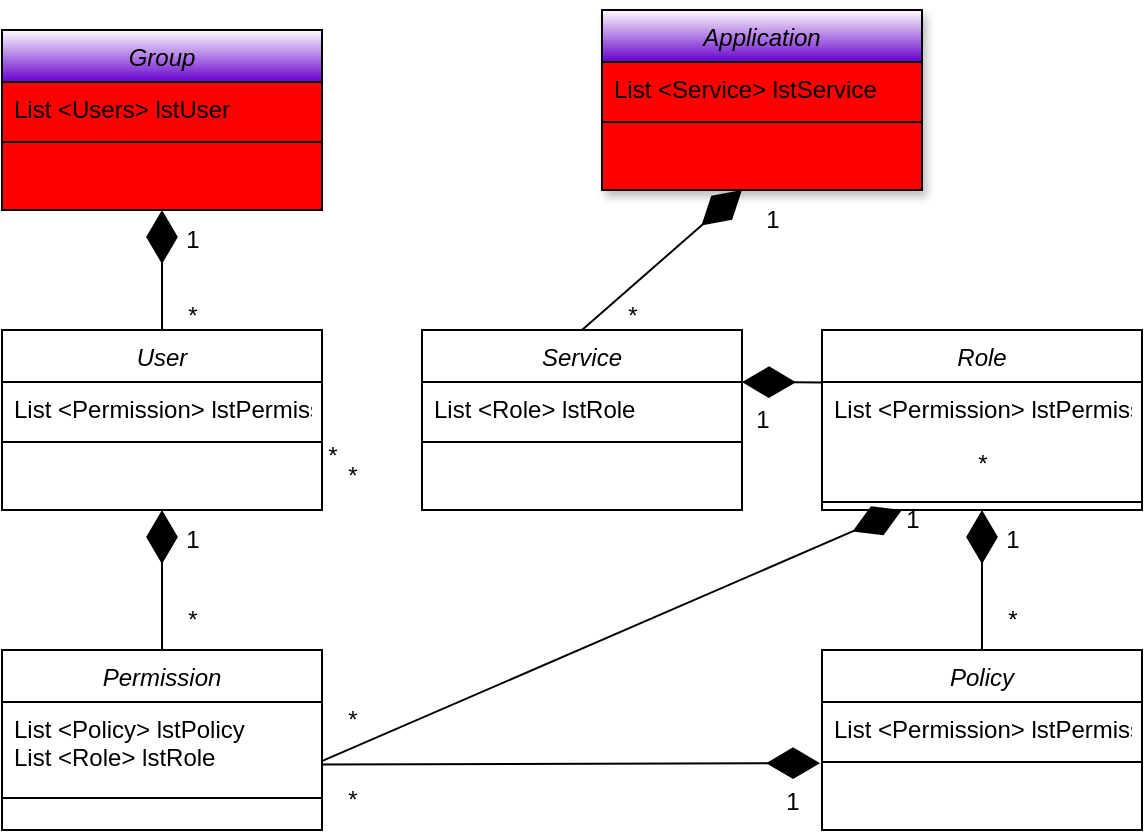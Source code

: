 <mxfile version="22.1.11" type="github">
  <diagram id="C5RBs43oDa-KdzZeNtuy" name="Page-1">
    <mxGraphModel dx="701" dy="421" grid="1" gridSize="10" guides="1" tooltips="1" connect="1" arrows="1" fold="1" page="1" pageScale="1" pageWidth="827" pageHeight="1169" background="none" math="0" shadow="0">
      <root>
        <mxCell id="WIyWlLk6GJQsqaUBKTNV-0" />
        <mxCell id="WIyWlLk6GJQsqaUBKTNV-1" parent="WIyWlLk6GJQsqaUBKTNV-0" />
        <mxCell id="zkfFHV4jXpPFQw0GAbJ--0" value="User" style="swimlane;fontStyle=2;align=center;verticalAlign=top;childLayout=stackLayout;horizontal=1;startSize=26;horizontalStack=0;resizeParent=1;resizeLast=0;collapsible=1;marginBottom=0;rounded=0;shadow=0;strokeWidth=1;" parent="WIyWlLk6GJQsqaUBKTNV-1" vertex="1">
          <mxGeometry x="230" y="280" width="160" height="90" as="geometry">
            <mxRectangle x="230" y="140" width="160" height="26" as="alternateBounds" />
          </mxGeometry>
        </mxCell>
        <mxCell id="zkfFHV4jXpPFQw0GAbJ--3" value="List &lt;Permission&gt; lstPermission" style="text;align=left;verticalAlign=top;spacingLeft=4;spacingRight=4;overflow=hidden;rotatable=0;points=[[0,0.5],[1,0.5]];portConstraint=eastwest;rounded=0;shadow=0;html=0;" parent="zkfFHV4jXpPFQw0GAbJ--0" vertex="1">
          <mxGeometry y="26" width="160" height="26" as="geometry" />
        </mxCell>
        <mxCell id="zkfFHV4jXpPFQw0GAbJ--4" value="" style="line;html=1;strokeWidth=1;align=left;verticalAlign=middle;spacingTop=-1;spacingLeft=3;spacingRight=3;rotatable=0;labelPosition=right;points=[];portConstraint=eastwest;" parent="zkfFHV4jXpPFQw0GAbJ--0" vertex="1">
          <mxGeometry y="52" width="160" height="8" as="geometry" />
        </mxCell>
        <mxCell id="8mNc0_L2AAMRrvHIXmJf-26" value="Group" style="swimlane;fontStyle=2;align=center;verticalAlign=top;childLayout=stackLayout;horizontal=1;startSize=26;horizontalStack=0;resizeParent=1;resizeLast=0;collapsible=1;marginBottom=0;rounded=0;shadow=0;strokeWidth=1;gradientColor=#6600cc;swimlaneFillColor=#FF0000;" vertex="1" parent="WIyWlLk6GJQsqaUBKTNV-1">
          <mxGeometry x="230" y="130" width="160" height="90" as="geometry">
            <mxRectangle x="230" y="140" width="160" height="26" as="alternateBounds" />
          </mxGeometry>
        </mxCell>
        <mxCell id="8mNc0_L2AAMRrvHIXmJf-27" value="List &lt;Users&gt; lstUser" style="text;align=left;verticalAlign=top;spacingLeft=4;spacingRight=4;overflow=hidden;rotatable=0;points=[[0,0.5],[1,0.5]];portConstraint=eastwest;rounded=0;shadow=0;html=0;" vertex="1" parent="8mNc0_L2AAMRrvHIXmJf-26">
          <mxGeometry y="26" width="160" height="26" as="geometry" />
        </mxCell>
        <mxCell id="8mNc0_L2AAMRrvHIXmJf-28" value="" style="line;html=1;strokeWidth=1;align=left;verticalAlign=middle;spacingTop=-1;spacingLeft=3;spacingRight=3;rotatable=0;labelPosition=right;points=[];portConstraint=eastwest;" vertex="1" parent="8mNc0_L2AAMRrvHIXmJf-26">
          <mxGeometry y="52" width="160" height="8" as="geometry" />
        </mxCell>
        <mxCell id="8mNc0_L2AAMRrvHIXmJf-29" value="Permission" style="swimlane;fontStyle=2;align=center;verticalAlign=top;childLayout=stackLayout;horizontal=1;startSize=26;horizontalStack=0;resizeParent=1;resizeLast=0;collapsible=1;marginBottom=0;rounded=0;shadow=0;strokeWidth=1;" vertex="1" parent="WIyWlLk6GJQsqaUBKTNV-1">
          <mxGeometry x="230" y="440" width="160" height="90" as="geometry">
            <mxRectangle x="230" y="140" width="160" height="26" as="alternateBounds" />
          </mxGeometry>
        </mxCell>
        <mxCell id="8mNc0_L2AAMRrvHIXmJf-30" value="List &lt;Policy&gt; lstPolicy&#xa;List &lt;Role&gt; lstRole" style="text;align=left;verticalAlign=top;spacingLeft=4;spacingRight=4;overflow=hidden;rotatable=0;points=[[0,0.5],[1,0.5]];portConstraint=eastwest;rounded=0;shadow=0;html=0;" vertex="1" parent="8mNc0_L2AAMRrvHIXmJf-29">
          <mxGeometry y="26" width="160" height="44" as="geometry" />
        </mxCell>
        <mxCell id="8mNc0_L2AAMRrvHIXmJf-31" value="" style="line;html=1;strokeWidth=1;align=left;verticalAlign=middle;spacingTop=-1;spacingLeft=3;spacingRight=3;rotatable=0;labelPosition=right;points=[];portConstraint=eastwest;" vertex="1" parent="8mNc0_L2AAMRrvHIXmJf-29">
          <mxGeometry y="70" width="160" height="8" as="geometry" />
        </mxCell>
        <mxCell id="8mNc0_L2AAMRrvHIXmJf-32" value="Policy" style="swimlane;fontStyle=2;align=center;verticalAlign=top;childLayout=stackLayout;horizontal=1;startSize=26;horizontalStack=0;resizeParent=1;resizeLast=0;collapsible=1;marginBottom=0;rounded=0;shadow=0;strokeWidth=1;" vertex="1" parent="WIyWlLk6GJQsqaUBKTNV-1">
          <mxGeometry x="640" y="440" width="160" height="90" as="geometry">
            <mxRectangle x="230" y="140" width="160" height="26" as="alternateBounds" />
          </mxGeometry>
        </mxCell>
        <mxCell id="8mNc0_L2AAMRrvHIXmJf-33" value="List &lt;Permission&gt; lstPermission" style="text;align=left;verticalAlign=top;spacingLeft=4;spacingRight=4;overflow=hidden;rotatable=0;points=[[0,0.5],[1,0.5]];portConstraint=eastwest;rounded=0;shadow=0;html=0;" vertex="1" parent="8mNc0_L2AAMRrvHIXmJf-32">
          <mxGeometry y="26" width="160" height="26" as="geometry" />
        </mxCell>
        <mxCell id="8mNc0_L2AAMRrvHIXmJf-34" value="" style="line;html=1;strokeWidth=1;align=left;verticalAlign=middle;spacingTop=-1;spacingLeft=3;spacingRight=3;rotatable=0;labelPosition=right;points=[];portConstraint=eastwest;" vertex="1" parent="8mNc0_L2AAMRrvHIXmJf-32">
          <mxGeometry y="52" width="160" height="8" as="geometry" />
        </mxCell>
        <mxCell id="8mNc0_L2AAMRrvHIXmJf-35" value="Service" style="swimlane;fontStyle=2;align=center;verticalAlign=top;childLayout=stackLayout;horizontal=1;startSize=26;horizontalStack=0;resizeParent=1;resizeLast=0;collapsible=1;marginBottom=0;rounded=0;shadow=0;strokeWidth=1;" vertex="1" parent="WIyWlLk6GJQsqaUBKTNV-1">
          <mxGeometry x="440" y="280" width="160" height="90" as="geometry">
            <mxRectangle x="230" y="140" width="160" height="26" as="alternateBounds" />
          </mxGeometry>
        </mxCell>
        <mxCell id="8mNc0_L2AAMRrvHIXmJf-36" value="List &lt;Role&gt; lstRole" style="text;align=left;verticalAlign=top;spacingLeft=4;spacingRight=4;overflow=hidden;rotatable=0;points=[[0,0.5],[1,0.5]];portConstraint=eastwest;rounded=0;shadow=0;html=0;" vertex="1" parent="8mNc0_L2AAMRrvHIXmJf-35">
          <mxGeometry y="26" width="160" height="26" as="geometry" />
        </mxCell>
        <mxCell id="8mNc0_L2AAMRrvHIXmJf-37" value="" style="line;html=1;strokeWidth=1;align=left;verticalAlign=middle;spacingTop=-1;spacingLeft=3;spacingRight=3;rotatable=0;labelPosition=right;points=[];portConstraint=eastwest;" vertex="1" parent="8mNc0_L2AAMRrvHIXmJf-35">
          <mxGeometry y="52" width="160" height="8" as="geometry" />
        </mxCell>
        <mxCell id="8mNc0_L2AAMRrvHIXmJf-38" value="Role" style="swimlane;fontStyle=2;align=center;verticalAlign=top;childLayout=stackLayout;horizontal=1;startSize=26;horizontalStack=0;resizeParent=1;resizeLast=0;collapsible=1;marginBottom=0;rounded=0;shadow=0;strokeWidth=1;" vertex="1" parent="WIyWlLk6GJQsqaUBKTNV-1">
          <mxGeometry x="640" y="280" width="160" height="90" as="geometry">
            <mxRectangle x="230" y="140" width="160" height="26" as="alternateBounds" />
          </mxGeometry>
        </mxCell>
        <mxCell id="8mNc0_L2AAMRrvHIXmJf-39" value="List &lt;Permission&gt; lstPermission" style="text;align=left;verticalAlign=top;spacingLeft=4;spacingRight=4;overflow=hidden;rotatable=0;points=[[0,0.5],[1,0.5]];portConstraint=eastwest;rounded=0;shadow=0;html=0;" vertex="1" parent="8mNc0_L2AAMRrvHIXmJf-38">
          <mxGeometry y="26" width="160" height="26" as="geometry" />
        </mxCell>
        <mxCell id="8mNc0_L2AAMRrvHIXmJf-71" value="*" style="text;html=1;align=center;verticalAlign=middle;resizable=0;points=[];autosize=1;strokeColor=none;fillColor=none;" vertex="1" parent="8mNc0_L2AAMRrvHIXmJf-38">
          <mxGeometry y="52" width="160" height="30" as="geometry" />
        </mxCell>
        <mxCell id="8mNc0_L2AAMRrvHIXmJf-40" value="" style="line;html=1;strokeWidth=1;align=left;verticalAlign=middle;spacingTop=-1;spacingLeft=3;spacingRight=3;rotatable=0;labelPosition=right;points=[];portConstraint=eastwest;" vertex="1" parent="8mNc0_L2AAMRrvHIXmJf-38">
          <mxGeometry y="82" width="160" height="8" as="geometry" />
        </mxCell>
        <mxCell id="8mNc0_L2AAMRrvHIXmJf-41" value="Application" style="swimlane;fontStyle=2;align=center;verticalAlign=top;childLayout=stackLayout;horizontal=1;startSize=26;horizontalStack=0;resizeParent=1;resizeLast=0;collapsible=1;marginBottom=0;rounded=0;shadow=1;strokeWidth=1;swimlaneFillColor=#FF0000;gradientColor=#6600CC;" vertex="1" parent="WIyWlLk6GJQsqaUBKTNV-1">
          <mxGeometry x="530" y="120" width="160" height="90" as="geometry">
            <mxRectangle x="230" y="140" width="160" height="26" as="alternateBounds" />
          </mxGeometry>
        </mxCell>
        <mxCell id="8mNc0_L2AAMRrvHIXmJf-42" value="List &lt;Service&gt; lstService" style="text;align=left;verticalAlign=top;spacingLeft=4;spacingRight=4;overflow=hidden;rotatable=0;points=[[0,0.5],[1,0.5]];portConstraint=eastwest;rounded=0;shadow=0;html=0;" vertex="1" parent="8mNc0_L2AAMRrvHIXmJf-41">
          <mxGeometry y="26" width="160" height="26" as="geometry" />
        </mxCell>
        <mxCell id="8mNc0_L2AAMRrvHIXmJf-43" value="" style="line;html=1;strokeWidth=1;align=left;verticalAlign=middle;spacingTop=-1;spacingLeft=3;spacingRight=3;rotatable=0;labelPosition=right;points=[];portConstraint=eastwest;" vertex="1" parent="8mNc0_L2AAMRrvHIXmJf-41">
          <mxGeometry y="52" width="160" height="8" as="geometry" />
        </mxCell>
        <mxCell id="8mNc0_L2AAMRrvHIXmJf-44" value="" style="endArrow=diamondThin;endFill=1;endSize=24;html=1;rounded=0;entryX=0.5;entryY=1;entryDx=0;entryDy=0;exitX=0.5;exitY=0;exitDx=0;exitDy=0;" edge="1" parent="WIyWlLk6GJQsqaUBKTNV-1" source="zkfFHV4jXpPFQw0GAbJ--0" target="8mNc0_L2AAMRrvHIXmJf-26">
          <mxGeometry width="160" relative="1" as="geometry">
            <mxPoint x="380" y="320" as="sourcePoint" />
            <mxPoint x="540" y="320" as="targetPoint" />
          </mxGeometry>
        </mxCell>
        <mxCell id="8mNc0_L2AAMRrvHIXmJf-45" value="" style="endArrow=diamondThin;endFill=1;endSize=24;html=1;rounded=0;exitX=-0.002;exitY=0.01;exitDx=0;exitDy=0;exitPerimeter=0;" edge="1" parent="WIyWlLk6GJQsqaUBKTNV-1" source="8mNc0_L2AAMRrvHIXmJf-39">
          <mxGeometry width="160" relative="1" as="geometry">
            <mxPoint x="320" y="290" as="sourcePoint" />
            <mxPoint x="600" y="306" as="targetPoint" />
          </mxGeometry>
        </mxCell>
        <mxCell id="8mNc0_L2AAMRrvHIXmJf-46" value="" style="endArrow=diamondThin;endFill=1;endSize=24;html=1;rounded=0;entryX=-0.006;entryY=0.572;entryDx=0;entryDy=0;entryPerimeter=0;exitX=0.999;exitY=0.709;exitDx=0;exitDy=0;exitPerimeter=0;" edge="1" parent="WIyWlLk6GJQsqaUBKTNV-1" source="8mNc0_L2AAMRrvHIXmJf-30" target="8mNc0_L2AAMRrvHIXmJf-34">
          <mxGeometry width="160" relative="1" as="geometry">
            <mxPoint x="420" y="310" as="sourcePoint" />
            <mxPoint x="580" y="310" as="targetPoint" />
          </mxGeometry>
        </mxCell>
        <mxCell id="8mNc0_L2AAMRrvHIXmJf-47" value="" style="endArrow=diamondThin;endFill=1;endSize=24;html=1;rounded=0;exitX=0.5;exitY=0;exitDx=0;exitDy=0;entryX=0.5;entryY=1;entryDx=0;entryDy=0;" edge="1" parent="WIyWlLk6GJQsqaUBKTNV-1" source="8mNc0_L2AAMRrvHIXmJf-32" target="8mNc0_L2AAMRrvHIXmJf-38">
          <mxGeometry width="160" relative="1" as="geometry">
            <mxPoint x="420" y="310" as="sourcePoint" />
            <mxPoint x="580" y="310" as="targetPoint" />
          </mxGeometry>
        </mxCell>
        <mxCell id="8mNc0_L2AAMRrvHIXmJf-48" value="" style="endArrow=diamondThin;endFill=1;endSize=24;html=1;rounded=0;exitX=0.5;exitY=0;exitDx=0;exitDy=0;" edge="1" parent="WIyWlLk6GJQsqaUBKTNV-1" source="8mNc0_L2AAMRrvHIXmJf-35">
          <mxGeometry width="160" relative="1" as="geometry">
            <mxPoint x="420" y="400" as="sourcePoint" />
            <mxPoint x="600" y="210" as="targetPoint" />
          </mxGeometry>
        </mxCell>
        <mxCell id="8mNc0_L2AAMRrvHIXmJf-49" value="" style="endArrow=diamondThin;endFill=1;endSize=24;html=1;rounded=0;entryX=0.25;entryY=1;entryDx=0;entryDy=0;exitX=1.003;exitY=0.667;exitDx=0;exitDy=0;exitPerimeter=0;" edge="1" parent="WIyWlLk6GJQsqaUBKTNV-1" source="8mNc0_L2AAMRrvHIXmJf-30" target="8mNc0_L2AAMRrvHIXmJf-38">
          <mxGeometry width="160" relative="1" as="geometry">
            <mxPoint x="420" y="400" as="sourcePoint" />
            <mxPoint x="580" y="400" as="targetPoint" />
          </mxGeometry>
        </mxCell>
        <mxCell id="8mNc0_L2AAMRrvHIXmJf-54" value="1" style="text;html=1;align=center;verticalAlign=middle;resizable=0;points=[];autosize=1;strokeColor=none;fillColor=none;" vertex="1" parent="WIyWlLk6GJQsqaUBKTNV-1">
          <mxGeometry x="310" y="220" width="30" height="30" as="geometry" />
        </mxCell>
        <mxCell id="8mNc0_L2AAMRrvHIXmJf-55" value="*" style="text;html=1;align=center;verticalAlign=middle;resizable=0;points=[];autosize=1;strokeColor=none;fillColor=none;" vertex="1" parent="WIyWlLk6GJQsqaUBKTNV-1">
          <mxGeometry x="310" y="258" width="30" height="30" as="geometry" />
        </mxCell>
        <mxCell id="8mNc0_L2AAMRrvHIXmJf-57" value="" style="endArrow=diamondThin;endFill=1;endSize=24;html=1;rounded=0;exitX=0.5;exitY=0;exitDx=0;exitDy=0;entryX=0.5;entryY=1;entryDx=0;entryDy=0;" edge="1" parent="WIyWlLk6GJQsqaUBKTNV-1" source="8mNc0_L2AAMRrvHIXmJf-29" target="zkfFHV4jXpPFQw0GAbJ--0">
          <mxGeometry width="160" relative="1" as="geometry">
            <mxPoint x="420" y="360" as="sourcePoint" />
            <mxPoint x="580" y="360" as="targetPoint" />
          </mxGeometry>
        </mxCell>
        <mxCell id="8mNc0_L2AAMRrvHIXmJf-58" value="1" style="text;html=1;align=center;verticalAlign=middle;resizable=0;points=[];autosize=1;strokeColor=none;fillColor=none;" vertex="1" parent="WIyWlLk6GJQsqaUBKTNV-1">
          <mxGeometry x="310" y="370" width="30" height="30" as="geometry" />
        </mxCell>
        <mxCell id="8mNc0_L2AAMRrvHIXmJf-59" value="*" style="text;html=1;align=center;verticalAlign=middle;resizable=0;points=[];autosize=1;strokeColor=none;fillColor=none;" vertex="1" parent="WIyWlLk6GJQsqaUBKTNV-1">
          <mxGeometry x="310" y="410" width="30" height="30" as="geometry" />
        </mxCell>
        <mxCell id="8mNc0_L2AAMRrvHIXmJf-60" value="1" style="text;html=1;align=center;verticalAlign=middle;resizable=0;points=[];autosize=1;strokeColor=none;fillColor=none;" vertex="1" parent="WIyWlLk6GJQsqaUBKTNV-1">
          <mxGeometry x="600" y="210" width="30" height="30" as="geometry" />
        </mxCell>
        <mxCell id="8mNc0_L2AAMRrvHIXmJf-61" value="1" style="text;html=1;align=center;verticalAlign=middle;resizable=0;points=[];autosize=1;strokeColor=none;fillColor=none;" vertex="1" parent="WIyWlLk6GJQsqaUBKTNV-1">
          <mxGeometry x="595" y="310" width="30" height="30" as="geometry" />
        </mxCell>
        <mxCell id="8mNc0_L2AAMRrvHIXmJf-62" value="1" style="text;html=1;align=center;verticalAlign=middle;resizable=0;points=[];autosize=1;strokeColor=none;fillColor=none;" vertex="1" parent="WIyWlLk6GJQsqaUBKTNV-1">
          <mxGeometry x="670" y="360" width="30" height="30" as="geometry" />
        </mxCell>
        <mxCell id="8mNc0_L2AAMRrvHIXmJf-63" value="1" style="text;html=1;align=center;verticalAlign=middle;resizable=0;points=[];autosize=1;strokeColor=none;fillColor=none;" vertex="1" parent="WIyWlLk6GJQsqaUBKTNV-1">
          <mxGeometry x="720" y="370" width="30" height="30" as="geometry" />
        </mxCell>
        <mxCell id="8mNc0_L2AAMRrvHIXmJf-64" value="1" style="text;html=1;align=center;verticalAlign=middle;resizable=0;points=[];autosize=1;strokeColor=none;fillColor=none;" vertex="1" parent="WIyWlLk6GJQsqaUBKTNV-1">
          <mxGeometry x="610" y="501.21" width="30" height="30" as="geometry" />
        </mxCell>
        <mxCell id="8mNc0_L2AAMRrvHIXmJf-66" value="*" style="text;html=1;align=center;verticalAlign=middle;resizable=0;points=[];autosize=1;strokeColor=none;fillColor=none;" vertex="1" parent="WIyWlLk6GJQsqaUBKTNV-1">
          <mxGeometry x="390" y="460" width="30" height="30" as="geometry" />
        </mxCell>
        <mxCell id="8mNc0_L2AAMRrvHIXmJf-67" value="*" style="text;html=1;align=center;verticalAlign=middle;resizable=0;points=[];autosize=1;strokeColor=none;fillColor=none;" vertex="1" parent="WIyWlLk6GJQsqaUBKTNV-1">
          <mxGeometry x="390" y="500" width="30" height="30" as="geometry" />
        </mxCell>
        <mxCell id="8mNc0_L2AAMRrvHIXmJf-68" value="*" style="text;html=1;align=center;verticalAlign=middle;resizable=0;points=[];autosize=1;strokeColor=none;fillColor=none;" vertex="1" parent="WIyWlLk6GJQsqaUBKTNV-1">
          <mxGeometry x="530" y="258" width="30" height="30" as="geometry" />
        </mxCell>
        <mxCell id="8mNc0_L2AAMRrvHIXmJf-69" value="*" style="text;html=1;align=center;verticalAlign=middle;resizable=0;points=[];autosize=1;strokeColor=none;fillColor=none;" vertex="1" parent="WIyWlLk6GJQsqaUBKTNV-1">
          <mxGeometry x="720" y="410" width="30" height="30" as="geometry" />
        </mxCell>
        <mxCell id="8mNc0_L2AAMRrvHIXmJf-72" value="*" style="text;html=1;align=center;verticalAlign=middle;resizable=0;points=[];autosize=1;strokeColor=none;fillColor=none;" vertex="1" parent="WIyWlLk6GJQsqaUBKTNV-1">
          <mxGeometry x="380" y="328" width="30" height="30" as="geometry" />
        </mxCell>
        <mxCell id="8mNc0_L2AAMRrvHIXmJf-73" value="*" style="text;html=1;align=center;verticalAlign=middle;resizable=0;points=[];autosize=1;strokeColor=none;fillColor=none;" vertex="1" parent="WIyWlLk6GJQsqaUBKTNV-1">
          <mxGeometry x="390" y="338" width="30" height="30" as="geometry" />
        </mxCell>
      </root>
    </mxGraphModel>
  </diagram>
</mxfile>
